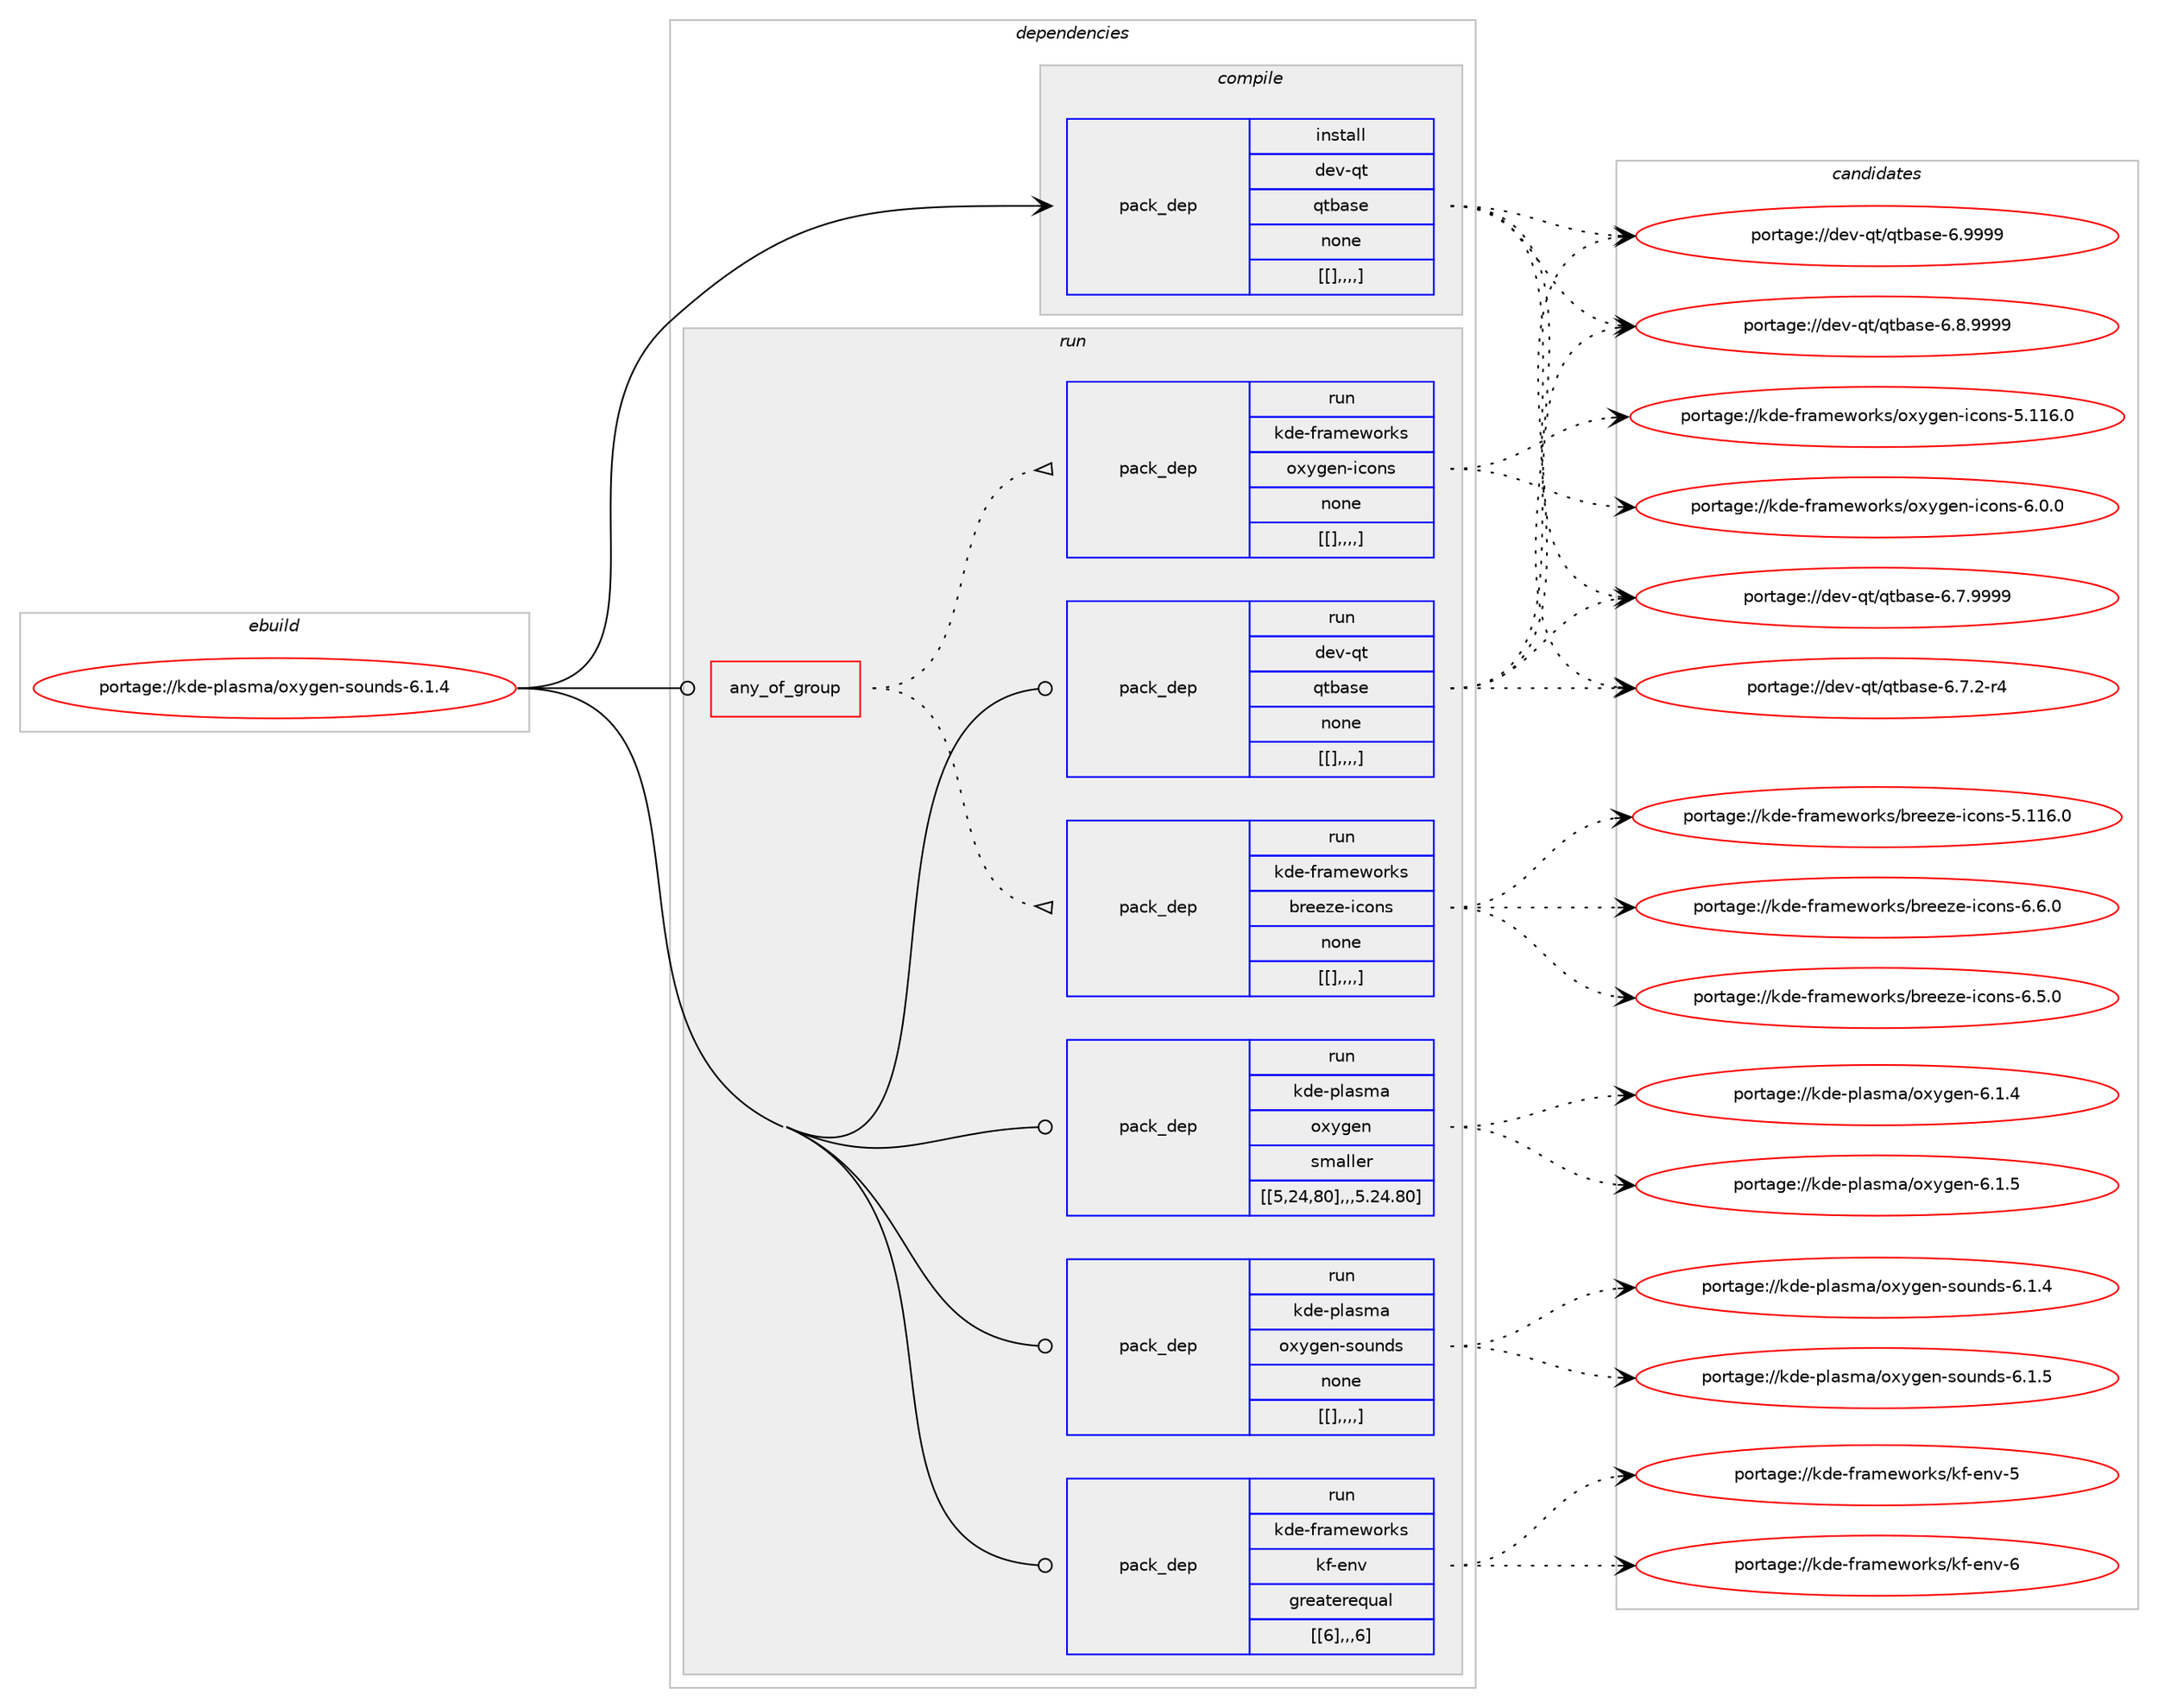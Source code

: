digraph prolog {

# *************
# Graph options
# *************

newrank=true;
concentrate=true;
compound=true;
graph [rankdir=LR,fontname=Helvetica,fontsize=10,ranksep=1.5];#, ranksep=2.5, nodesep=0.2];
edge  [arrowhead=vee];
node  [fontname=Helvetica,fontsize=10];

# **********
# The ebuild
# **********

subgraph cluster_leftcol {
color=gray;
label=<<i>ebuild</i>>;
id [label="portage://kde-plasma/oxygen-sounds-6.1.4", color=red, width=4, href="../kde-plasma/oxygen-sounds-6.1.4.svg"];
}

# ****************
# The dependencies
# ****************

subgraph cluster_midcol {
color=gray;
label=<<i>dependencies</i>>;
subgraph cluster_compile {
fillcolor="#eeeeee";
style=filled;
label=<<i>compile</i>>;
subgraph pack206405 {
dependency280162 [label=<<TABLE BORDER="0" CELLBORDER="1" CELLSPACING="0" CELLPADDING="4" WIDTH="220"><TR><TD ROWSPAN="6" CELLPADDING="30">pack_dep</TD></TR><TR><TD WIDTH="110">install</TD></TR><TR><TD>dev-qt</TD></TR><TR><TD>qtbase</TD></TR><TR><TD>none</TD></TR><TR><TD>[[],,,,]</TD></TR></TABLE>>, shape=none, color=blue];
}
id:e -> dependency280162:w [weight=20,style="solid",arrowhead="vee"];
}
subgraph cluster_compileandrun {
fillcolor="#eeeeee";
style=filled;
label=<<i>compile and run</i>>;
}
subgraph cluster_run {
fillcolor="#eeeeee";
style=filled;
label=<<i>run</i>>;
subgraph any2034 {
dependency280163 [label=<<TABLE BORDER="0" CELLBORDER="1" CELLSPACING="0" CELLPADDING="4"><TR><TD CELLPADDING="10">any_of_group</TD></TR></TABLE>>, shape=none, color=red];subgraph pack206406 {
dependency280164 [label=<<TABLE BORDER="0" CELLBORDER="1" CELLSPACING="0" CELLPADDING="4" WIDTH="220"><TR><TD ROWSPAN="6" CELLPADDING="30">pack_dep</TD></TR><TR><TD WIDTH="110">run</TD></TR><TR><TD>kde-frameworks</TD></TR><TR><TD>breeze-icons</TD></TR><TR><TD>none</TD></TR><TR><TD>[[],,,,]</TD></TR></TABLE>>, shape=none, color=blue];
}
dependency280163:e -> dependency280164:w [weight=20,style="dotted",arrowhead="oinv"];
subgraph pack206407 {
dependency280165 [label=<<TABLE BORDER="0" CELLBORDER="1" CELLSPACING="0" CELLPADDING="4" WIDTH="220"><TR><TD ROWSPAN="6" CELLPADDING="30">pack_dep</TD></TR><TR><TD WIDTH="110">run</TD></TR><TR><TD>kde-frameworks</TD></TR><TR><TD>oxygen-icons</TD></TR><TR><TD>none</TD></TR><TR><TD>[[],,,,]</TD></TR></TABLE>>, shape=none, color=blue];
}
dependency280163:e -> dependency280165:w [weight=20,style="dotted",arrowhead="oinv"];
}
id:e -> dependency280163:w [weight=20,style="solid",arrowhead="odot"];
subgraph pack206408 {
dependency280166 [label=<<TABLE BORDER="0" CELLBORDER="1" CELLSPACING="0" CELLPADDING="4" WIDTH="220"><TR><TD ROWSPAN="6" CELLPADDING="30">pack_dep</TD></TR><TR><TD WIDTH="110">run</TD></TR><TR><TD>dev-qt</TD></TR><TR><TD>qtbase</TD></TR><TR><TD>none</TD></TR><TR><TD>[[],,,,]</TD></TR></TABLE>>, shape=none, color=blue];
}
id:e -> dependency280166:w [weight=20,style="solid",arrowhead="odot"];
subgraph pack206409 {
dependency280167 [label=<<TABLE BORDER="0" CELLBORDER="1" CELLSPACING="0" CELLPADDING="4" WIDTH="220"><TR><TD ROWSPAN="6" CELLPADDING="30">pack_dep</TD></TR><TR><TD WIDTH="110">run</TD></TR><TR><TD>kde-frameworks</TD></TR><TR><TD>kf-env</TD></TR><TR><TD>greaterequal</TD></TR><TR><TD>[[6],,,6]</TD></TR></TABLE>>, shape=none, color=blue];
}
id:e -> dependency280167:w [weight=20,style="solid",arrowhead="odot"];
subgraph pack206410 {
dependency280168 [label=<<TABLE BORDER="0" CELLBORDER="1" CELLSPACING="0" CELLPADDING="4" WIDTH="220"><TR><TD ROWSPAN="6" CELLPADDING="30">pack_dep</TD></TR><TR><TD WIDTH="110">run</TD></TR><TR><TD>kde-plasma</TD></TR><TR><TD>oxygen</TD></TR><TR><TD>smaller</TD></TR><TR><TD>[[5,24,80],,,5.24.80]</TD></TR></TABLE>>, shape=none, color=blue];
}
id:e -> dependency280168:w [weight=20,style="solid",arrowhead="odot"];
subgraph pack206411 {
dependency280169 [label=<<TABLE BORDER="0" CELLBORDER="1" CELLSPACING="0" CELLPADDING="4" WIDTH="220"><TR><TD ROWSPAN="6" CELLPADDING="30">pack_dep</TD></TR><TR><TD WIDTH="110">run</TD></TR><TR><TD>kde-plasma</TD></TR><TR><TD>oxygen-sounds</TD></TR><TR><TD>none</TD></TR><TR><TD>[[],,,,]</TD></TR></TABLE>>, shape=none, color=blue];
}
id:e -> dependency280169:w [weight=20,style="solid",arrowhead="odot"];
}
}

# **************
# The candidates
# **************

subgraph cluster_choices {
rank=same;
color=gray;
label=<<i>candidates</i>>;

subgraph choice206405 {
color=black;
nodesep=1;
choice1001011184511311647113116989711510145544657575757 [label="portage://dev-qt/qtbase-6.9999", color=red, width=4,href="../dev-qt/qtbase-6.9999.svg"];
choice10010111845113116471131169897115101455446564657575757 [label="portage://dev-qt/qtbase-6.8.9999", color=red, width=4,href="../dev-qt/qtbase-6.8.9999.svg"];
choice10010111845113116471131169897115101455446554657575757 [label="portage://dev-qt/qtbase-6.7.9999", color=red, width=4,href="../dev-qt/qtbase-6.7.9999.svg"];
choice100101118451131164711311698971151014554465546504511452 [label="portage://dev-qt/qtbase-6.7.2-r4", color=red, width=4,href="../dev-qt/qtbase-6.7.2-r4.svg"];
dependency280162:e -> choice1001011184511311647113116989711510145544657575757:w [style=dotted,weight="100"];
dependency280162:e -> choice10010111845113116471131169897115101455446564657575757:w [style=dotted,weight="100"];
dependency280162:e -> choice10010111845113116471131169897115101455446554657575757:w [style=dotted,weight="100"];
dependency280162:e -> choice100101118451131164711311698971151014554465546504511452:w [style=dotted,weight="100"];
}
subgraph choice206406 {
color=black;
nodesep=1;
choice107100101451021149710910111911111410711547981141011011221014510599111110115455446544648 [label="portage://kde-frameworks/breeze-icons-6.6.0", color=red, width=4,href="../kde-frameworks/breeze-icons-6.6.0.svg"];
choice107100101451021149710910111911111410711547981141011011221014510599111110115455446534648 [label="portage://kde-frameworks/breeze-icons-6.5.0", color=red, width=4,href="../kde-frameworks/breeze-icons-6.5.0.svg"];
choice1071001014510211497109101119111114107115479811410110112210145105991111101154553464949544648 [label="portage://kde-frameworks/breeze-icons-5.116.0", color=red, width=4,href="../kde-frameworks/breeze-icons-5.116.0.svg"];
dependency280164:e -> choice107100101451021149710910111911111410711547981141011011221014510599111110115455446544648:w [style=dotted,weight="100"];
dependency280164:e -> choice107100101451021149710910111911111410711547981141011011221014510599111110115455446534648:w [style=dotted,weight="100"];
dependency280164:e -> choice1071001014510211497109101119111114107115479811410110112210145105991111101154553464949544648:w [style=dotted,weight="100"];
}
subgraph choice206407 {
color=black;
nodesep=1;
choice1071001014510211497109101119111114107115471111201211031011104510599111110115455446484648 [label="portage://kde-frameworks/oxygen-icons-6.0.0", color=red, width=4,href="../kde-frameworks/oxygen-icons-6.0.0.svg"];
choice10710010145102114971091011191111141071154711112012110310111045105991111101154553464949544648 [label="portage://kde-frameworks/oxygen-icons-5.116.0", color=red, width=4,href="../kde-frameworks/oxygen-icons-5.116.0.svg"];
dependency280165:e -> choice1071001014510211497109101119111114107115471111201211031011104510599111110115455446484648:w [style=dotted,weight="100"];
dependency280165:e -> choice10710010145102114971091011191111141071154711112012110310111045105991111101154553464949544648:w [style=dotted,weight="100"];
}
subgraph choice206408 {
color=black;
nodesep=1;
choice1001011184511311647113116989711510145544657575757 [label="portage://dev-qt/qtbase-6.9999", color=red, width=4,href="../dev-qt/qtbase-6.9999.svg"];
choice10010111845113116471131169897115101455446564657575757 [label="portage://dev-qt/qtbase-6.8.9999", color=red, width=4,href="../dev-qt/qtbase-6.8.9999.svg"];
choice10010111845113116471131169897115101455446554657575757 [label="portage://dev-qt/qtbase-6.7.9999", color=red, width=4,href="../dev-qt/qtbase-6.7.9999.svg"];
choice100101118451131164711311698971151014554465546504511452 [label="portage://dev-qt/qtbase-6.7.2-r4", color=red, width=4,href="../dev-qt/qtbase-6.7.2-r4.svg"];
dependency280166:e -> choice1001011184511311647113116989711510145544657575757:w [style=dotted,weight="100"];
dependency280166:e -> choice10010111845113116471131169897115101455446564657575757:w [style=dotted,weight="100"];
dependency280166:e -> choice10010111845113116471131169897115101455446554657575757:w [style=dotted,weight="100"];
dependency280166:e -> choice100101118451131164711311698971151014554465546504511452:w [style=dotted,weight="100"];
}
subgraph choice206409 {
color=black;
nodesep=1;
choice107100101451021149710910111911111410711547107102451011101184554 [label="portage://kde-frameworks/kf-env-6", color=red, width=4,href="../kde-frameworks/kf-env-6.svg"];
choice107100101451021149710910111911111410711547107102451011101184553 [label="portage://kde-frameworks/kf-env-5", color=red, width=4,href="../kde-frameworks/kf-env-5.svg"];
dependency280167:e -> choice107100101451021149710910111911111410711547107102451011101184554:w [style=dotted,weight="100"];
dependency280167:e -> choice107100101451021149710910111911111410711547107102451011101184553:w [style=dotted,weight="100"];
}
subgraph choice206410 {
color=black;
nodesep=1;
choice10710010145112108971151099747111120121103101110455446494653 [label="portage://kde-plasma/oxygen-6.1.5", color=red, width=4,href="../kde-plasma/oxygen-6.1.5.svg"];
choice10710010145112108971151099747111120121103101110455446494652 [label="portage://kde-plasma/oxygen-6.1.4", color=red, width=4,href="../kde-plasma/oxygen-6.1.4.svg"];
dependency280168:e -> choice10710010145112108971151099747111120121103101110455446494653:w [style=dotted,weight="100"];
dependency280168:e -> choice10710010145112108971151099747111120121103101110455446494652:w [style=dotted,weight="100"];
}
subgraph choice206411 {
color=black;
nodesep=1;
choice1071001014511210897115109974711112012110310111045115111117110100115455446494653 [label="portage://kde-plasma/oxygen-sounds-6.1.5", color=red, width=4,href="../kde-plasma/oxygen-sounds-6.1.5.svg"];
choice1071001014511210897115109974711112012110310111045115111117110100115455446494652 [label="portage://kde-plasma/oxygen-sounds-6.1.4", color=red, width=4,href="../kde-plasma/oxygen-sounds-6.1.4.svg"];
dependency280169:e -> choice1071001014511210897115109974711112012110310111045115111117110100115455446494653:w [style=dotted,weight="100"];
dependency280169:e -> choice1071001014511210897115109974711112012110310111045115111117110100115455446494652:w [style=dotted,weight="100"];
}
}

}
